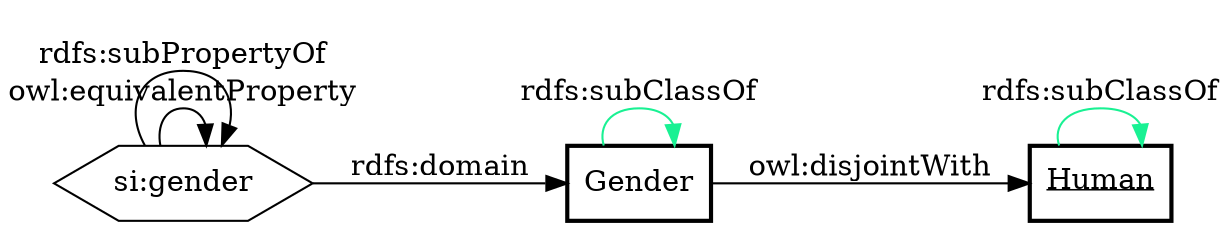 digraph {
sep="+25,25";
splines = true;
overlap=false;
graph [ rankdir="LR" ]
"si:gender"[  shape="hexagon" label="si:gender" ];
"si:GenderType"[  shape="box"  style="bold" label="Gender" ];
"si:Human"[  shape="box"  style="bold" label=<<U>Human</U>> ];
"si:gender" -> "si:gender" [ label = "owl:equivalentProperty" arrowtail="normal"  color="black"  ];
"si:gender" -> "si:gender" [ label = "rdfs:subPropertyOf" arrowtail="normal"  color="black"  ];
"si:GenderType" -> "si:Human" [ label = "owl:disjointWith" arrowtail="normal"  color="black"  ];
"si:GenderType" -> "si:GenderType" [ label = "rdfs:subClassOf" arrowtail="normal"  color="#19F193"  ];
"si:gender" -> "si:GenderType" [ label = "rdfs:domain" arrowtail="normal"  color="black"  ];
"si:Human" -> "si:Human" [ label = "rdfs:subClassOf" arrowtail="normal"  color="#19F193"  ];
}